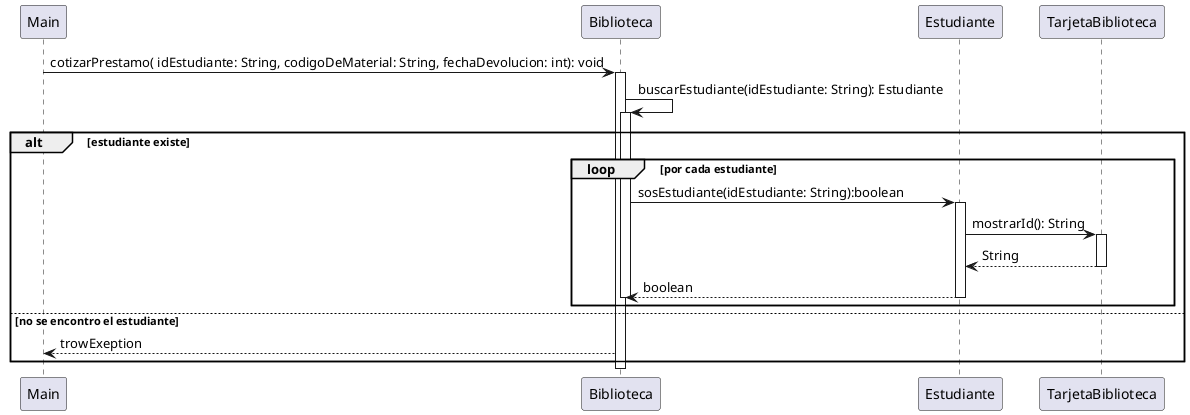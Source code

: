 @startuml
'https://plantuml.com/class-diagram
Main -> Biblioteca :cotizarPrestamo( idEstudiante: String, codigoDeMaterial: String, fechaDevolucion: int): void
activate Biblioteca
 Biblioteca -> Biblioteca: buscarEstudiante(idEstudiante: String): Estudiante
    alt estudiante existe

        loop por cada estudiante

            activate Biblioteca
            Biblioteca -> Estudiante:  sosEstudiante(idEstudiante: String):boolean
                activate Estudiante
                    Estudiante -> TarjetaBiblioteca: mostrarId(): String
                    activate TarjetaBiblioteca
                    TarjetaBiblioteca --> Estudiante: String
                    deactivate TarjetaBiblioteca
                    Biblioteca <-- Estudiante:  boolean
                deactivate Estudiante
            deactivate Biblioteca
        end

    else no se encontro el estudiante
    Biblioteca --> Main: trowExeption
    end
deactivate Biblioteca
@enduml
